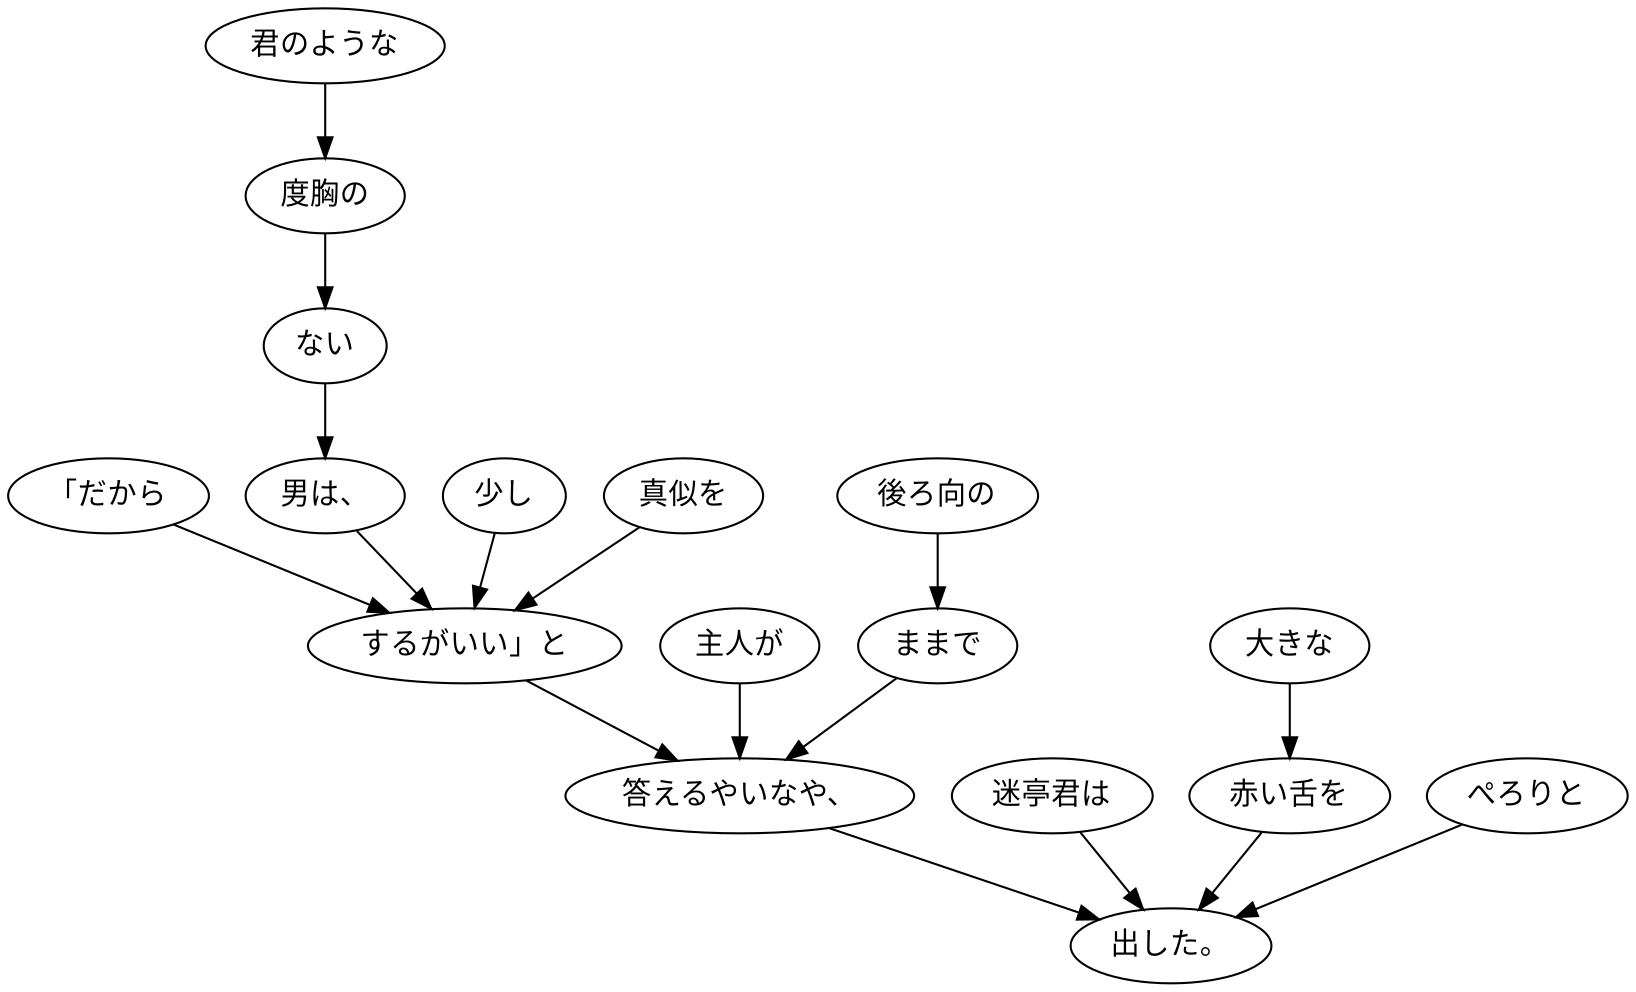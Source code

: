 digraph graph7768 {
	node0 [label="「だから"];
	node1 [label="君のような"];
	node2 [label="度胸の"];
	node3 [label="ない"];
	node4 [label="男は、"];
	node5 [label="少し"];
	node6 [label="真似を"];
	node7 [label="するがいい」と"];
	node8 [label="主人が"];
	node9 [label="後ろ向の"];
	node10 [label="ままで"];
	node11 [label="答えるやいなや、"];
	node12 [label="迷亭君は"];
	node13 [label="大きな"];
	node14 [label="赤い舌を"];
	node15 [label="ぺろりと"];
	node16 [label="出した。"];
	node0 -> node7;
	node1 -> node2;
	node2 -> node3;
	node3 -> node4;
	node4 -> node7;
	node5 -> node7;
	node6 -> node7;
	node7 -> node11;
	node8 -> node11;
	node9 -> node10;
	node10 -> node11;
	node11 -> node16;
	node12 -> node16;
	node13 -> node14;
	node14 -> node16;
	node15 -> node16;
}
